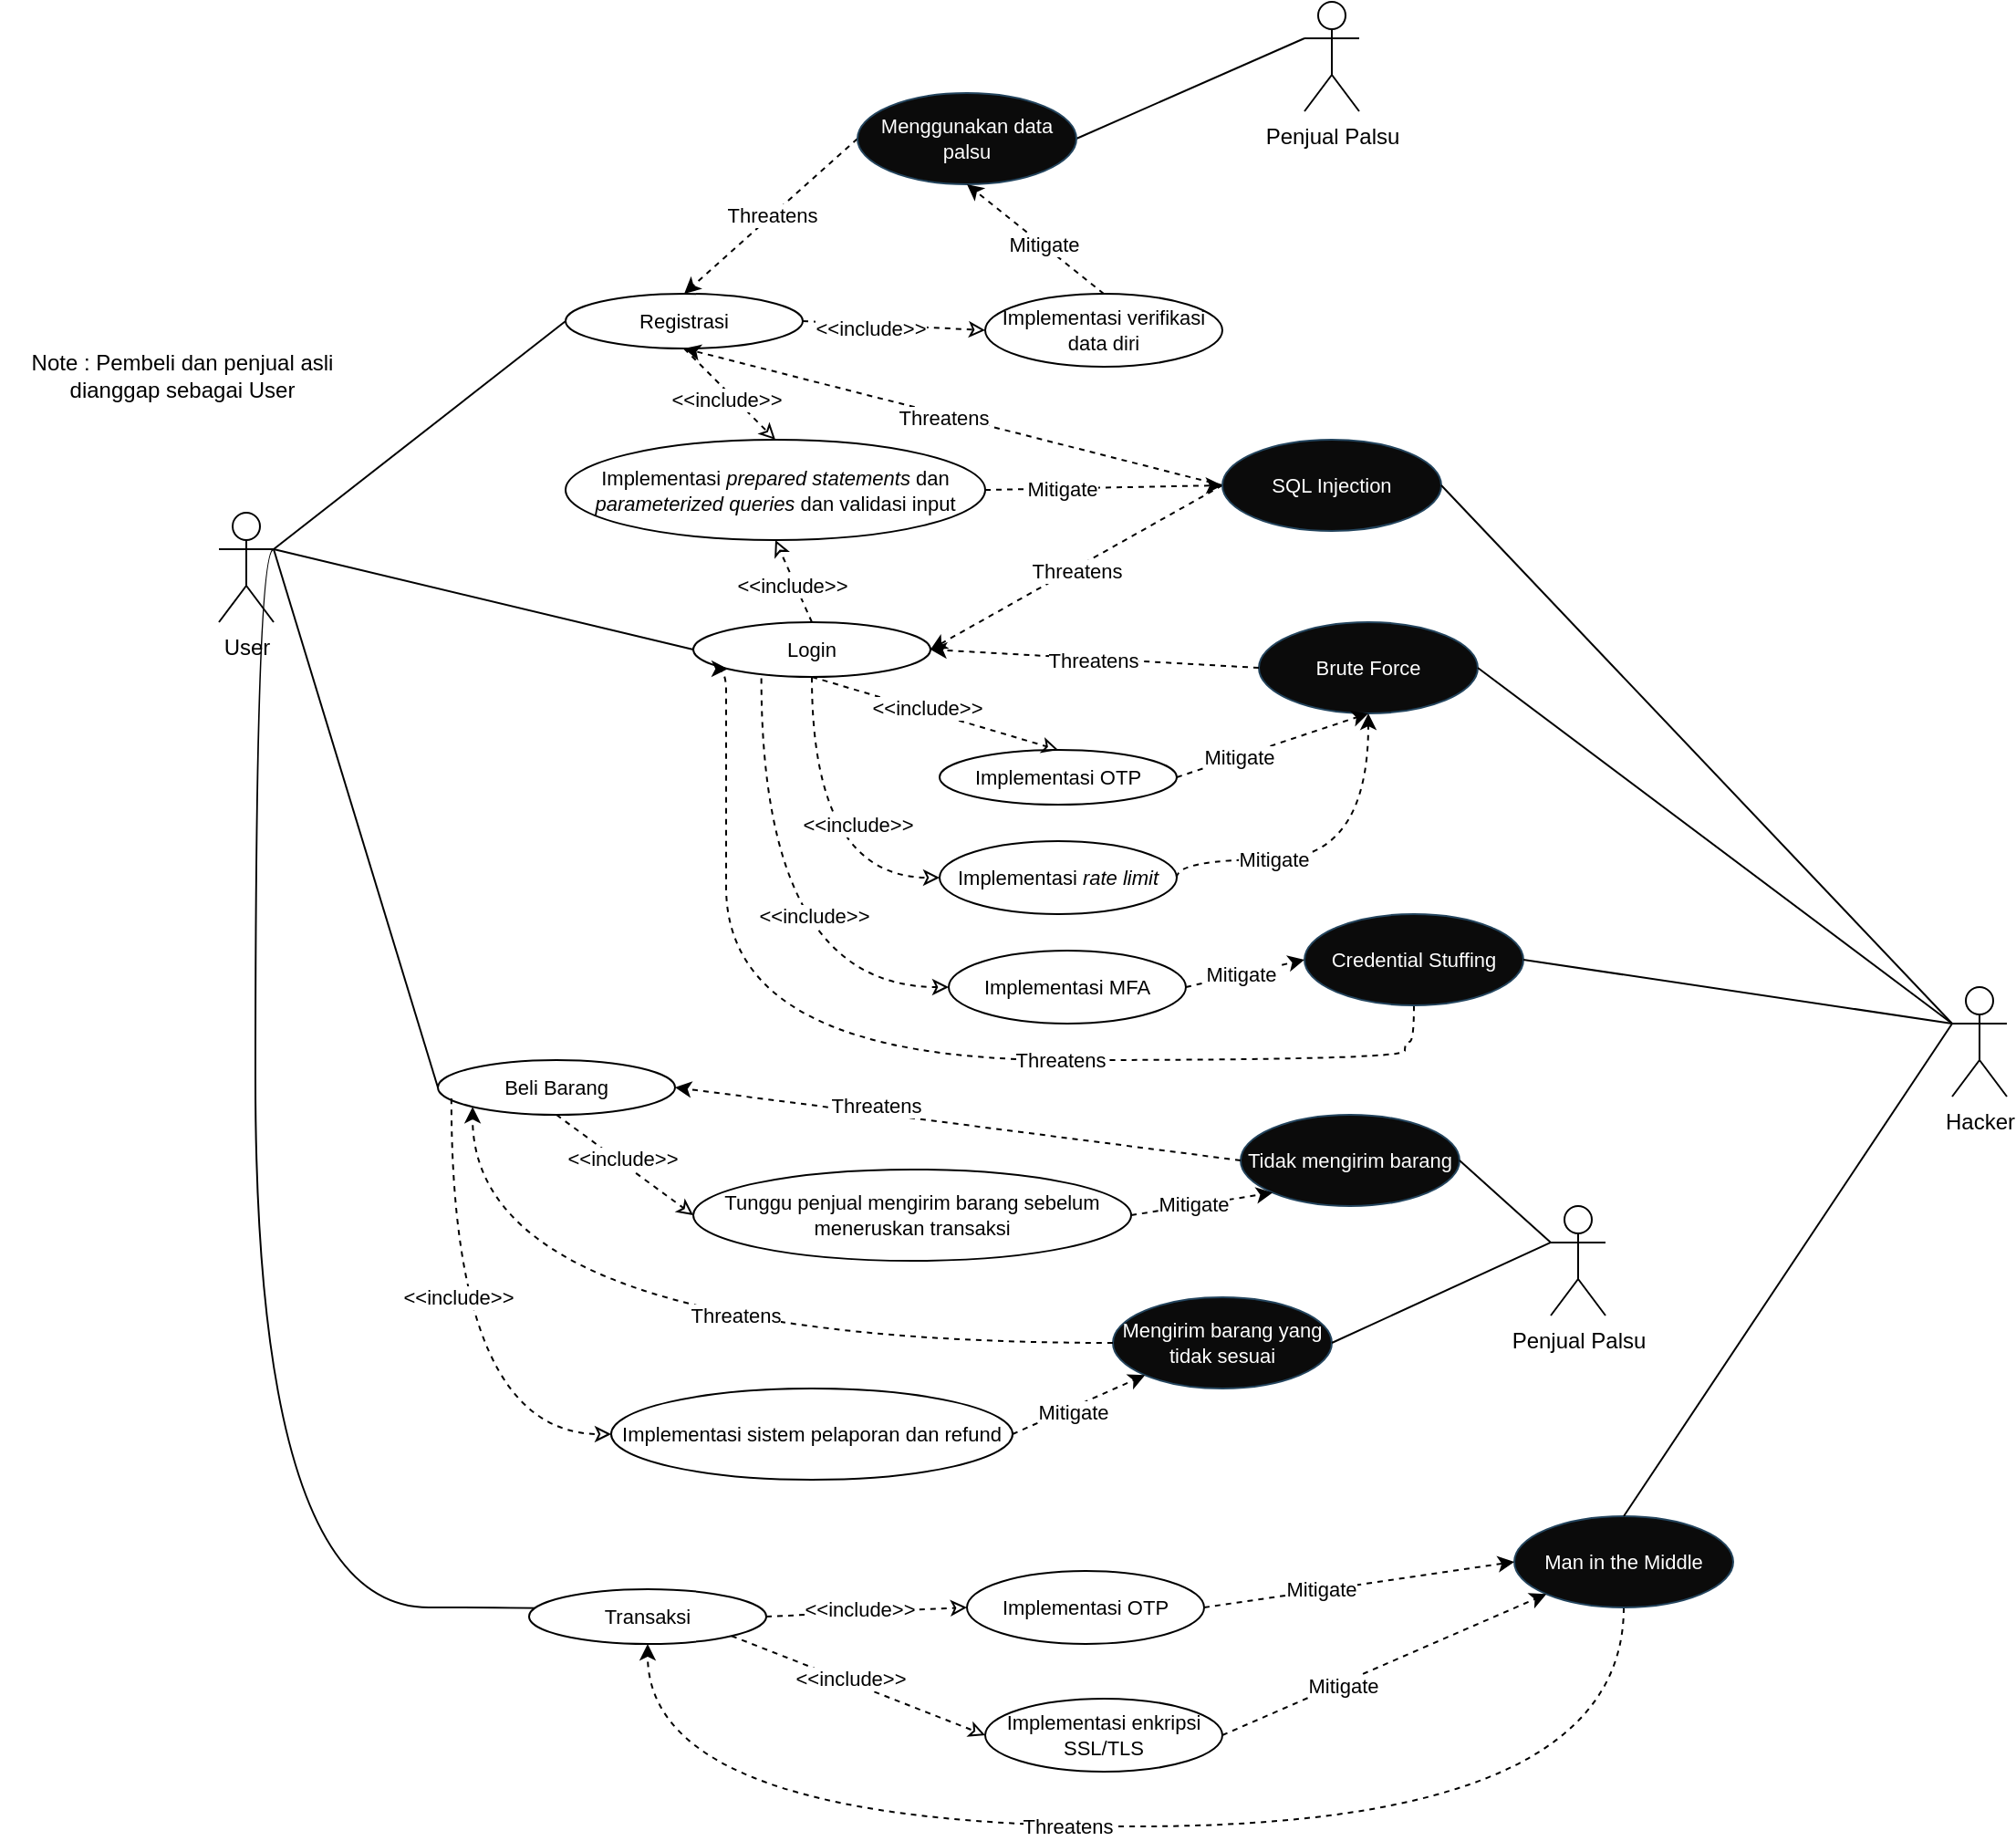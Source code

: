<mxfile version="26.0.12">
  <diagram name="Page-1" id="DV0zPeYTLkSaBIXxv9Da">
    <mxGraphModel dx="3464" dy="1024" grid="1" gridSize="10" guides="1" tooltips="1" connect="1" arrows="1" fold="1" page="1" pageScale="1" pageWidth="850" pageHeight="1100" math="0" shadow="0">
      <root>
        <mxCell id="0" />
        <mxCell id="1" parent="0" />
        <mxCell id="zA2S8aQFA-X-B8zwO6so-7" style="rounded=0;orthogonalLoop=1;jettySize=auto;html=1;exitX=1;exitY=0.333;exitDx=0;exitDy=0;exitPerimeter=0;entryX=0;entryY=0.5;entryDx=0;entryDy=0;strokeColor=default;endArrow=none;startFill=0;" edge="1" parent="1" source="zA2S8aQFA-X-B8zwO6so-1" target="zA2S8aQFA-X-B8zwO6so-4">
          <mxGeometry relative="1" as="geometry" />
        </mxCell>
        <mxCell id="zA2S8aQFA-X-B8zwO6so-16" style="rounded=0;orthogonalLoop=1;jettySize=auto;html=1;exitX=1;exitY=0.333;exitDx=0;exitDy=0;exitPerimeter=0;entryX=0;entryY=0.5;entryDx=0;entryDy=0;endArrow=none;startFill=0;" edge="1" parent="1" source="zA2S8aQFA-X-B8zwO6so-1" target="zA2S8aQFA-X-B8zwO6so-12">
          <mxGeometry relative="1" as="geometry" />
        </mxCell>
        <mxCell id="zA2S8aQFA-X-B8zwO6so-17" style="rounded=0;orthogonalLoop=1;jettySize=auto;html=1;exitX=1;exitY=0.333;exitDx=0;exitDy=0;exitPerimeter=0;entryX=0;entryY=0.5;entryDx=0;entryDy=0;endArrow=none;startFill=0;" edge="1" parent="1" source="zA2S8aQFA-X-B8zwO6so-1" target="zA2S8aQFA-X-B8zwO6so-13">
          <mxGeometry relative="1" as="geometry" />
        </mxCell>
        <mxCell id="zA2S8aQFA-X-B8zwO6so-18" style="rounded=0;orthogonalLoop=1;jettySize=auto;html=1;exitX=1;exitY=0.333;exitDx=0;exitDy=0;exitPerimeter=0;entryX=0;entryY=0.5;entryDx=0;entryDy=0;endArrow=none;startFill=0;edgeStyle=orthogonalEdgeStyle;curved=1;" edge="1" parent="1" source="zA2S8aQFA-X-B8zwO6so-1" target="zA2S8aQFA-X-B8zwO6so-14">
          <mxGeometry relative="1" as="geometry">
            <Array as="points">
              <mxPoint x="-1320" y="310" />
              <mxPoint x="-1320" y="890" />
              <mxPoint x="-1130" y="890" />
              <mxPoint x="-1130" y="895" />
            </Array>
          </mxGeometry>
        </mxCell>
        <mxCell id="zA2S8aQFA-X-B8zwO6so-1" value="User" style="shape=umlActor;html=1;verticalLabelPosition=bottom;verticalAlign=top;align=center;" vertex="1" parent="1">
          <mxGeometry x="-1340" y="290" width="30" height="60" as="geometry" />
        </mxCell>
        <mxCell id="zA2S8aQFA-X-B8zwO6so-2" value="Hacker" style="shape=umlActor;html=1;verticalLabelPosition=bottom;verticalAlign=top;align=center;" vertex="1" parent="1">
          <mxGeometry x="-390" y="550" width="30" height="60" as="geometry" />
        </mxCell>
        <mxCell id="zA2S8aQFA-X-B8zwO6so-23" style="rounded=0;orthogonalLoop=1;jettySize=auto;html=1;exitX=0;exitY=0.333;exitDx=0;exitDy=0;exitPerimeter=0;entryX=1;entryY=0.5;entryDx=0;entryDy=0;endArrow=none;startFill=0;" edge="1" parent="1" source="zA2S8aQFA-X-B8zwO6so-3" target="zA2S8aQFA-X-B8zwO6so-22">
          <mxGeometry relative="1" as="geometry" />
        </mxCell>
        <mxCell id="zA2S8aQFA-X-B8zwO6so-3" value="Penjual Palsu" style="shape=umlActor;html=1;verticalLabelPosition=bottom;verticalAlign=top;align=center;" vertex="1" parent="1">
          <mxGeometry x="-745" y="10" width="30" height="60" as="geometry" />
        </mxCell>
        <mxCell id="zA2S8aQFA-X-B8zwO6so-29" style="rounded=0;orthogonalLoop=1;jettySize=auto;html=1;exitX=1;exitY=0.5;exitDx=0;exitDy=0;entryX=0;entryY=0.5;entryDx=0;entryDy=0;strokeColor=default;dashed=1;endArrow=classic;endFill=0;" edge="1" parent="1" source="zA2S8aQFA-X-B8zwO6so-4" target="zA2S8aQFA-X-B8zwO6so-28">
          <mxGeometry relative="1" as="geometry" />
        </mxCell>
        <mxCell id="zA2S8aQFA-X-B8zwO6so-30" value="&amp;lt;&amp;lt;include&amp;gt;&amp;gt;" style="edgeLabel;html=1;align=center;verticalAlign=middle;resizable=0;points=[];" vertex="1" connectable="0" parent="zA2S8aQFA-X-B8zwO6so-29">
          <mxGeometry x="-0.308" y="3" relative="1" as="geometry">
            <mxPoint x="2" y="5" as="offset" />
          </mxGeometry>
        </mxCell>
        <mxCell id="zA2S8aQFA-X-B8zwO6so-50" style="edgeStyle=none;rounded=0;orthogonalLoop=1;jettySize=auto;html=1;exitX=0.5;exitY=1;exitDx=0;exitDy=0;entryX=0.5;entryY=0;entryDx=0;entryDy=0;dashed=1;endArrow=classic;endFill=0;" edge="1" parent="1" source="zA2S8aQFA-X-B8zwO6so-4" target="zA2S8aQFA-X-B8zwO6so-40">
          <mxGeometry relative="1" as="geometry" />
        </mxCell>
        <mxCell id="zA2S8aQFA-X-B8zwO6so-51" value="&amp;lt;&amp;lt;include&amp;gt;&amp;gt;" style="edgeLabel;html=1;align=center;verticalAlign=middle;resizable=0;points=[];" vertex="1" connectable="0" parent="zA2S8aQFA-X-B8zwO6so-50">
          <mxGeometry x="0.037" y="-4" relative="1" as="geometry">
            <mxPoint y="-1" as="offset" />
          </mxGeometry>
        </mxCell>
        <mxCell id="zA2S8aQFA-X-B8zwO6so-4" value="Registrasi" style="ellipse;whiteSpace=wrap;html=1;fontSize=11;" vertex="1" parent="1">
          <mxGeometry x="-1150" y="170" width="130" height="30" as="geometry" />
        </mxCell>
        <mxCell id="zA2S8aQFA-X-B8zwO6so-10" value="Note : Pembeli dan penjual asli dianggap sebagai User " style="text;html=1;align=center;verticalAlign=middle;whiteSpace=wrap;rounded=0;" vertex="1" parent="1">
          <mxGeometry x="-1460" y="200" width="200" height="30" as="geometry" />
        </mxCell>
        <mxCell id="zA2S8aQFA-X-B8zwO6so-56" style="edgeStyle=none;rounded=0;orthogonalLoop=1;jettySize=auto;html=1;exitX=0.5;exitY=0;exitDx=0;exitDy=0;entryX=0.5;entryY=1;entryDx=0;entryDy=0;endArrow=classic;endFill=0;dashed=1;" edge="1" parent="1" source="zA2S8aQFA-X-B8zwO6so-12" target="zA2S8aQFA-X-B8zwO6so-40">
          <mxGeometry relative="1" as="geometry" />
        </mxCell>
        <mxCell id="zA2S8aQFA-X-B8zwO6so-57" value="&amp;lt;&amp;lt;include&amp;gt;&amp;gt;" style="edgeLabel;html=1;align=center;verticalAlign=middle;resizable=0;points=[];" vertex="1" connectable="0" parent="zA2S8aQFA-X-B8zwO6so-56">
          <mxGeometry x="-0.075" y="2" relative="1" as="geometry">
            <mxPoint as="offset" />
          </mxGeometry>
        </mxCell>
        <mxCell id="zA2S8aQFA-X-B8zwO6so-12" value="Login" style="ellipse;whiteSpace=wrap;html=1;fontSize=11;" vertex="1" parent="1">
          <mxGeometry x="-1080" y="350" width="130" height="30" as="geometry" />
        </mxCell>
        <mxCell id="zA2S8aQFA-X-B8zwO6so-13" value="Beli Barang" style="ellipse;whiteSpace=wrap;html=1;fontSize=11;" vertex="1" parent="1">
          <mxGeometry x="-1220" y="590" width="130" height="30" as="geometry" />
        </mxCell>
        <mxCell id="zA2S8aQFA-X-B8zwO6so-14" value="Transaksi" style="ellipse;whiteSpace=wrap;html=1;fontSize=11;" vertex="1" parent="1">
          <mxGeometry x="-1170" y="880" width="130" height="30" as="geometry" />
        </mxCell>
        <mxCell id="zA2S8aQFA-X-B8zwO6so-24" style="rounded=0;orthogonalLoop=1;jettySize=auto;html=1;exitX=0;exitY=0.5;exitDx=0;exitDy=0;entryX=0.5;entryY=0;entryDx=0;entryDy=0;dashed=1;" edge="1" parent="1" source="zA2S8aQFA-X-B8zwO6so-22" target="zA2S8aQFA-X-B8zwO6so-4">
          <mxGeometry relative="1" as="geometry" />
        </mxCell>
        <mxCell id="zA2S8aQFA-X-B8zwO6so-27" value="Threatens" style="edgeLabel;html=1;align=center;verticalAlign=middle;resizable=0;points=[];" vertex="1" connectable="0" parent="zA2S8aQFA-X-B8zwO6so-24">
          <mxGeometry x="-0.015" relative="1" as="geometry">
            <mxPoint as="offset" />
          </mxGeometry>
        </mxCell>
        <mxCell id="zA2S8aQFA-X-B8zwO6so-22" value="Menggunakan data palsu" style="ellipse;whiteSpace=wrap;html=1;fillColor=light-dark(#0b0b0b, #39454e);strokeColor=#23445d;fontColor=#FFFFFF;fontSize=11;" vertex="1" parent="1">
          <mxGeometry x="-990" y="60" width="120" height="50" as="geometry" />
        </mxCell>
        <mxCell id="zA2S8aQFA-X-B8zwO6so-32" style="edgeStyle=none;rounded=0;orthogonalLoop=1;jettySize=auto;html=1;exitX=0.5;exitY=0;exitDx=0;exitDy=0;entryX=0.5;entryY=1;entryDx=0;entryDy=0;dashed=1;" edge="1" parent="1" source="zA2S8aQFA-X-B8zwO6so-28" target="zA2S8aQFA-X-B8zwO6so-22">
          <mxGeometry relative="1" as="geometry" />
        </mxCell>
        <mxCell id="zA2S8aQFA-X-B8zwO6so-33" value="Mitigate" style="edgeLabel;html=1;align=center;verticalAlign=middle;resizable=0;points=[];" vertex="1" connectable="0" parent="zA2S8aQFA-X-B8zwO6so-32">
          <mxGeometry x="-0.1" y="-1" relative="1" as="geometry">
            <mxPoint as="offset" />
          </mxGeometry>
        </mxCell>
        <mxCell id="zA2S8aQFA-X-B8zwO6so-28" value="Implementasi verifikasi data diri" style="ellipse;whiteSpace=wrap;html=1;fontSize=11;" vertex="1" parent="1">
          <mxGeometry x="-920" y="170" width="130" height="40" as="geometry" />
        </mxCell>
        <mxCell id="zA2S8aQFA-X-B8zwO6so-36" style="edgeStyle=none;rounded=0;orthogonalLoop=1;jettySize=auto;html=1;exitX=0;exitY=0.5;exitDx=0;exitDy=0;entryX=0.5;entryY=1;entryDx=0;entryDy=0;dashed=1;" edge="1" parent="1" source="zA2S8aQFA-X-B8zwO6so-35" target="zA2S8aQFA-X-B8zwO6so-4">
          <mxGeometry relative="1" as="geometry" />
        </mxCell>
        <mxCell id="zA2S8aQFA-X-B8zwO6so-38" value="Threatens" style="edgeLabel;html=1;align=center;verticalAlign=middle;resizable=0;points=[];" vertex="1" connectable="0" parent="zA2S8aQFA-X-B8zwO6so-36">
          <mxGeometry x="0.036" y="2" relative="1" as="geometry">
            <mxPoint as="offset" />
          </mxGeometry>
        </mxCell>
        <mxCell id="zA2S8aQFA-X-B8zwO6so-45" style="edgeStyle=none;rounded=0;orthogonalLoop=1;jettySize=auto;html=1;exitX=0;exitY=0.5;exitDx=0;exitDy=0;entryX=1;entryY=0.5;entryDx=0;entryDy=0;dashed=1;" edge="1" parent="1" source="zA2S8aQFA-X-B8zwO6so-35" target="zA2S8aQFA-X-B8zwO6so-12">
          <mxGeometry relative="1" as="geometry" />
        </mxCell>
        <mxCell id="zA2S8aQFA-X-B8zwO6so-46" value="Threatens" style="edgeLabel;html=1;align=center;verticalAlign=middle;resizable=0;points=[];" vertex="1" connectable="0" parent="zA2S8aQFA-X-B8zwO6so-45">
          <mxGeometry x="0.014" y="1" relative="1" as="geometry">
            <mxPoint as="offset" />
          </mxGeometry>
        </mxCell>
        <mxCell id="zA2S8aQFA-X-B8zwO6so-35" value="SQL Injection" style="ellipse;whiteSpace=wrap;html=1;fillColor=light-dark(#0b0b0b, #39454e);strokeColor=#23445d;fontColor=#FFFFFF;fontSize=11;" vertex="1" parent="1">
          <mxGeometry x="-790" y="250" width="120" height="50" as="geometry" />
        </mxCell>
        <mxCell id="zA2S8aQFA-X-B8zwO6so-47" style="edgeStyle=none;rounded=0;orthogonalLoop=1;jettySize=auto;html=1;exitX=1;exitY=0.5;exitDx=0;exitDy=0;entryX=0;entryY=0.5;entryDx=0;entryDy=0;dashed=1;" edge="1" parent="1" source="zA2S8aQFA-X-B8zwO6so-40" target="zA2S8aQFA-X-B8zwO6so-35">
          <mxGeometry relative="1" as="geometry" />
        </mxCell>
        <mxCell id="zA2S8aQFA-X-B8zwO6so-49" value="Mitigate" style="edgeLabel;html=1;align=center;verticalAlign=middle;resizable=0;points=[];" vertex="1" connectable="0" parent="zA2S8aQFA-X-B8zwO6so-47">
          <mxGeometry x="-0.359" relative="1" as="geometry">
            <mxPoint as="offset" />
          </mxGeometry>
        </mxCell>
        <mxCell id="zA2S8aQFA-X-B8zwO6so-40" value="Implementasi &lt;i&gt;prepared statements &lt;/i&gt;dan &lt;i&gt;parameterized queries&lt;/i&gt; dan validasi input" style="ellipse;whiteSpace=wrap;html=1;fontSize=11;" vertex="1" parent="1">
          <mxGeometry x="-1150" y="250" width="230" height="55" as="geometry" />
        </mxCell>
        <mxCell id="zA2S8aQFA-X-B8zwO6so-44" style="edgeStyle=none;rounded=0;orthogonalLoop=1;jettySize=auto;html=1;exitX=0;exitY=0.5;exitDx=0;exitDy=0;" edge="1" parent="1" source="zA2S8aQFA-X-B8zwO6so-35" target="zA2S8aQFA-X-B8zwO6so-35">
          <mxGeometry relative="1" as="geometry" />
        </mxCell>
        <mxCell id="zA2S8aQFA-X-B8zwO6so-83" style="rounded=0;orthogonalLoop=1;jettySize=auto;html=1;exitX=0.5;exitY=1;exitDx=0;exitDy=0;entryX=0;entryY=1;entryDx=0;entryDy=0;dashed=1;edgeStyle=orthogonalEdgeStyle;curved=1;" edge="1" parent="1" source="zA2S8aQFA-X-B8zwO6so-54" target="zA2S8aQFA-X-B8zwO6so-12">
          <mxGeometry relative="1" as="geometry">
            <mxPoint x="-790" y="609.39" as="sourcePoint" />
            <mxPoint x="-1070.962" y="389.997" as="targetPoint" />
            <Array as="points">
              <mxPoint x="-690" y="580" />
              <mxPoint x="-690" y="590" />
              <mxPoint x="-1062" y="590" />
              <mxPoint x="-1062" y="400" />
              <mxPoint x="-1062" y="400" />
            </Array>
          </mxGeometry>
        </mxCell>
        <mxCell id="zA2S8aQFA-X-B8zwO6so-84" value="Threatens" style="edgeLabel;html=1;align=center;verticalAlign=middle;resizable=0;points=[];" vertex="1" connectable="0" parent="zA2S8aQFA-X-B8zwO6so-83">
          <mxGeometry x="-0.438" y="-43" relative="1" as="geometry">
            <mxPoint x="-49" y="43" as="offset" />
          </mxGeometry>
        </mxCell>
        <mxCell id="zA2S8aQFA-X-B8zwO6so-54" value="Credential Stuffing" style="ellipse;whiteSpace=wrap;html=1;fillColor=light-dark(#0b0b0b, #39454e);strokeColor=#23445d;fontColor=#FFFFFF;fontSize=11;" vertex="1" parent="1">
          <mxGeometry x="-745" y="510" width="120" height="50" as="geometry" />
        </mxCell>
        <mxCell id="zA2S8aQFA-X-B8zwO6so-55" value="Brute Force" style="ellipse;whiteSpace=wrap;html=1;fillColor=light-dark(#0b0b0b, #39454e);strokeColor=#23445d;fontColor=#FFFFFF;fontSize=11;" vertex="1" parent="1">
          <mxGeometry x="-770" y="350" width="120" height="50" as="geometry" />
        </mxCell>
        <mxCell id="zA2S8aQFA-X-B8zwO6so-58" style="edgeStyle=none;rounded=0;orthogonalLoop=1;jettySize=auto;html=1;exitX=0;exitY=0.5;exitDx=0;exitDy=0;entryX=1;entryY=0.5;entryDx=0;entryDy=0;dashed=1;" edge="1" parent="1" source="zA2S8aQFA-X-B8zwO6so-55" target="zA2S8aQFA-X-B8zwO6so-12">
          <mxGeometry relative="1" as="geometry">
            <mxPoint x="-810" y="370" as="sourcePoint" />
            <mxPoint x="-920" y="470" as="targetPoint" />
          </mxGeometry>
        </mxCell>
        <mxCell id="zA2S8aQFA-X-B8zwO6so-59" value="Threatens" style="edgeLabel;html=1;align=center;verticalAlign=middle;resizable=0;points=[];" vertex="1" connectable="0" parent="zA2S8aQFA-X-B8zwO6so-58">
          <mxGeometry x="0.014" y="1" relative="1" as="geometry">
            <mxPoint as="offset" />
          </mxGeometry>
        </mxCell>
        <mxCell id="zA2S8aQFA-X-B8zwO6so-62" style="rounded=0;orthogonalLoop=1;jettySize=auto;html=1;exitX=1;exitY=0.5;exitDx=0;exitDy=0;endArrow=none;startFill=0;entryX=0;entryY=0.333;entryDx=0;entryDy=0;entryPerimeter=0;" edge="1" parent="1" source="zA2S8aQFA-X-B8zwO6so-35" target="zA2S8aQFA-X-B8zwO6so-2">
          <mxGeometry relative="1" as="geometry">
            <mxPoint x="-685" y="480" as="sourcePoint" />
            <mxPoint x="-540" y="270" as="targetPoint" />
          </mxGeometry>
        </mxCell>
        <mxCell id="zA2S8aQFA-X-B8zwO6so-63" style="rounded=0;orthogonalLoop=1;jettySize=auto;html=1;exitX=1;exitY=0.5;exitDx=0;exitDy=0;endArrow=none;startFill=0;entryX=0;entryY=0.333;entryDx=0;entryDy=0;entryPerimeter=0;" edge="1" parent="1" source="zA2S8aQFA-X-B8zwO6so-55" target="zA2S8aQFA-X-B8zwO6so-2">
          <mxGeometry relative="1" as="geometry">
            <mxPoint x="-660" y="285" as="sourcePoint" />
            <mxPoint x="-580" y="312" as="targetPoint" />
          </mxGeometry>
        </mxCell>
        <mxCell id="zA2S8aQFA-X-B8zwO6so-64" style="rounded=0;orthogonalLoop=1;jettySize=auto;html=1;exitX=1;exitY=0.5;exitDx=0;exitDy=0;endArrow=none;startFill=0;entryX=0;entryY=0.333;entryDx=0;entryDy=0;entryPerimeter=0;" edge="1" parent="1" source="zA2S8aQFA-X-B8zwO6so-54" target="zA2S8aQFA-X-B8zwO6so-2">
          <mxGeometry relative="1" as="geometry">
            <mxPoint x="-640" y="355" as="sourcePoint" />
            <mxPoint x="-510" y="300" as="targetPoint" />
          </mxGeometry>
        </mxCell>
        <mxCell id="zA2S8aQFA-X-B8zwO6so-65" value="Implementasi &lt;i&gt;rate limit&lt;/i&gt;" style="ellipse;whiteSpace=wrap;html=1;fontSize=11;" vertex="1" parent="1">
          <mxGeometry x="-945" y="470" width="130" height="40" as="geometry" />
        </mxCell>
        <mxCell id="zA2S8aQFA-X-B8zwO6so-66" value="Implementasi OTP" style="ellipse;whiteSpace=wrap;html=1;fontSize=11;" vertex="1" parent="1">
          <mxGeometry x="-945" y="420" width="130" height="30" as="geometry" />
        </mxCell>
        <mxCell id="zA2S8aQFA-X-B8zwO6so-70" style="edgeStyle=none;rounded=0;orthogonalLoop=1;jettySize=auto;html=1;exitX=0.5;exitY=1;exitDx=0;exitDy=0;entryX=0.5;entryY=0;entryDx=0;entryDy=0;endArrow=classic;endFill=0;dashed=1;" edge="1" parent="1" source="zA2S8aQFA-X-B8zwO6so-12" target="zA2S8aQFA-X-B8zwO6so-66">
          <mxGeometry relative="1" as="geometry">
            <mxPoint x="-1080" y="410" as="sourcePoint" />
            <mxPoint x="-1060" y="455" as="targetPoint" />
          </mxGeometry>
        </mxCell>
        <mxCell id="zA2S8aQFA-X-B8zwO6so-71" value="&amp;lt;&amp;lt;include&amp;gt;&amp;gt;" style="edgeLabel;html=1;align=center;verticalAlign=middle;resizable=0;points=[];" vertex="1" connectable="0" parent="zA2S8aQFA-X-B8zwO6so-70">
          <mxGeometry x="-0.075" y="2" relative="1" as="geometry">
            <mxPoint as="offset" />
          </mxGeometry>
        </mxCell>
        <mxCell id="zA2S8aQFA-X-B8zwO6so-74" style="edgeStyle=orthogonalEdgeStyle;rounded=0;orthogonalLoop=1;jettySize=auto;html=1;exitX=0.5;exitY=1;exitDx=0;exitDy=0;entryX=0;entryY=0.5;entryDx=0;entryDy=0;endArrow=classic;endFill=0;dashed=1;curved=1;" edge="1" parent="1" source="zA2S8aQFA-X-B8zwO6so-12" target="zA2S8aQFA-X-B8zwO6so-65">
          <mxGeometry relative="1" as="geometry">
            <mxPoint x="-940" y="485" as="sourcePoint" />
            <mxPoint x="-1010" y="545" as="targetPoint" />
          </mxGeometry>
        </mxCell>
        <mxCell id="zA2S8aQFA-X-B8zwO6so-75" value="&amp;lt;&amp;lt;include&amp;gt;&amp;gt;" style="edgeLabel;html=1;align=center;verticalAlign=middle;resizable=0;points=[];" vertex="1" connectable="0" parent="zA2S8aQFA-X-B8zwO6so-74">
          <mxGeometry x="-0.075" y="2" relative="1" as="geometry">
            <mxPoint x="23" y="-3" as="offset" />
          </mxGeometry>
        </mxCell>
        <mxCell id="zA2S8aQFA-X-B8zwO6so-76" style="edgeStyle=none;rounded=0;orthogonalLoop=1;jettySize=auto;html=1;exitX=1;exitY=0.5;exitDx=0;exitDy=0;entryX=0.5;entryY=1;entryDx=0;entryDy=0;dashed=1;" edge="1" parent="1" source="zA2S8aQFA-X-B8zwO6so-66" target="zA2S8aQFA-X-B8zwO6so-55">
          <mxGeometry relative="1" as="geometry">
            <mxPoint x="-830" y="423" as="sourcePoint" />
            <mxPoint x="-700" y="420" as="targetPoint" />
          </mxGeometry>
        </mxCell>
        <mxCell id="zA2S8aQFA-X-B8zwO6so-77" value="Mitigate" style="edgeLabel;html=1;align=center;verticalAlign=middle;resizable=0;points=[];" vertex="1" connectable="0" parent="zA2S8aQFA-X-B8zwO6so-76">
          <mxGeometry x="-0.359" relative="1" as="geometry">
            <mxPoint as="offset" />
          </mxGeometry>
        </mxCell>
        <mxCell id="zA2S8aQFA-X-B8zwO6so-78" style="edgeStyle=orthogonalEdgeStyle;rounded=0;orthogonalLoop=1;jettySize=auto;html=1;exitX=1;exitY=0.5;exitDx=0;exitDy=0;entryX=0.5;entryY=1;entryDx=0;entryDy=0;dashed=1;curved=1;" edge="1" parent="1" source="zA2S8aQFA-X-B8zwO6so-65" target="zA2S8aQFA-X-B8zwO6so-55">
          <mxGeometry relative="1" as="geometry">
            <mxPoint x="-840" y="445" as="sourcePoint" />
            <mxPoint x="-700" y="380" as="targetPoint" />
            <Array as="points">
              <mxPoint x="-710" y="480" />
            </Array>
          </mxGeometry>
        </mxCell>
        <mxCell id="zA2S8aQFA-X-B8zwO6so-79" value="Mitigate" style="edgeLabel;html=1;align=center;verticalAlign=middle;resizable=0;points=[];" vertex="1" connectable="0" parent="zA2S8aQFA-X-B8zwO6so-78">
          <mxGeometry x="-0.359" relative="1" as="geometry">
            <mxPoint as="offset" />
          </mxGeometry>
        </mxCell>
        <mxCell id="zA2S8aQFA-X-B8zwO6so-85" value="Implementasi&amp;nbsp;MFA" style="ellipse;whiteSpace=wrap;html=1;fontSize=11;" vertex="1" parent="1">
          <mxGeometry x="-940" y="530" width="130" height="40" as="geometry" />
        </mxCell>
        <mxCell id="zA2S8aQFA-X-B8zwO6so-87" style="edgeStyle=orthogonalEdgeStyle;rounded=0;orthogonalLoop=1;jettySize=auto;html=1;entryX=0;entryY=0.5;entryDx=0;entryDy=0;endArrow=classic;endFill=0;dashed=1;curved=1;exitX=0.287;exitY=1.023;exitDx=0;exitDy=0;exitPerimeter=0;" edge="1" parent="1" source="zA2S8aQFA-X-B8zwO6so-12" target="zA2S8aQFA-X-B8zwO6so-85">
          <mxGeometry relative="1" as="geometry">
            <mxPoint x="-1030" y="430" as="sourcePoint" />
            <mxPoint x="-1020" y="429.5" as="targetPoint" />
          </mxGeometry>
        </mxCell>
        <mxCell id="zA2S8aQFA-X-B8zwO6so-88" value="&amp;lt;&amp;lt;include&amp;gt;&amp;gt;" style="edgeLabel;html=1;align=center;verticalAlign=middle;resizable=0;points=[];" vertex="1" connectable="0" parent="zA2S8aQFA-X-B8zwO6so-87">
          <mxGeometry x="-0.075" y="2" relative="1" as="geometry">
            <mxPoint x="26" y="4" as="offset" />
          </mxGeometry>
        </mxCell>
        <mxCell id="zA2S8aQFA-X-B8zwO6so-89" style="rounded=0;orthogonalLoop=1;jettySize=auto;html=1;exitX=1;exitY=0.5;exitDx=0;exitDy=0;entryX=0;entryY=0.5;entryDx=0;entryDy=0;dashed=1;" edge="1" parent="1" source="zA2S8aQFA-X-B8zwO6so-85" target="zA2S8aQFA-X-B8zwO6so-54">
          <mxGeometry relative="1" as="geometry">
            <mxPoint x="-810" y="520" as="sourcePoint" />
            <mxPoint x="-690" y="410" as="targetPoint" />
          </mxGeometry>
        </mxCell>
        <mxCell id="zA2S8aQFA-X-B8zwO6so-90" value="Mitigate" style="edgeLabel;html=1;align=center;verticalAlign=middle;resizable=0;points=[];" vertex="1" connectable="0" parent="zA2S8aQFA-X-B8zwO6so-89">
          <mxGeometry x="-0.359" relative="1" as="geometry">
            <mxPoint x="9" y="-2" as="offset" />
          </mxGeometry>
        </mxCell>
        <mxCell id="zA2S8aQFA-X-B8zwO6so-109" value="Tunggu penjual mengirim barang sebelum meneruskan transaksi" style="ellipse;whiteSpace=wrap;html=1;fontSize=11;" vertex="1" parent="1">
          <mxGeometry x="-1080" y="650" width="240" height="50" as="geometry" />
        </mxCell>
        <mxCell id="zA2S8aQFA-X-B8zwO6so-111" style="rounded=0;orthogonalLoop=1;jettySize=auto;html=1;exitX=0.5;exitY=1;exitDx=0;exitDy=0;entryX=0;entryY=0.5;entryDx=0;entryDy=0;endArrow=classic;endFill=0;dashed=1;" edge="1" parent="1" source="zA2S8aQFA-X-B8zwO6so-13" target="zA2S8aQFA-X-B8zwO6so-109">
          <mxGeometry relative="1" as="geometry">
            <mxPoint x="-1105" y="720" as="sourcePoint" />
            <mxPoint x="-970" y="760" as="targetPoint" />
          </mxGeometry>
        </mxCell>
        <mxCell id="zA2S8aQFA-X-B8zwO6so-112" value="&amp;lt;&amp;lt;include&amp;gt;&amp;gt;" style="edgeLabel;html=1;align=center;verticalAlign=middle;resizable=0;points=[];" vertex="1" connectable="0" parent="zA2S8aQFA-X-B8zwO6so-111">
          <mxGeometry x="-0.075" y="2" relative="1" as="geometry">
            <mxPoint as="offset" />
          </mxGeometry>
        </mxCell>
        <mxCell id="zA2S8aQFA-X-B8zwO6so-116" value="Penjual Palsu" style="shape=umlActor;html=1;verticalLabelPosition=bottom;verticalAlign=top;align=center;" vertex="1" parent="1">
          <mxGeometry x="-610" y="670" width="30" height="60" as="geometry" />
        </mxCell>
        <mxCell id="zA2S8aQFA-X-B8zwO6so-129" value="Tidak mengirim barang" style="ellipse;whiteSpace=wrap;html=1;fillColor=light-dark(#0b0b0b, #39454e);strokeColor=#23445d;fontColor=#FFFFFF;fontSize=11;" vertex="1" parent="1">
          <mxGeometry x="-780" y="620" width="120" height="50" as="geometry" />
        </mxCell>
        <mxCell id="zA2S8aQFA-X-B8zwO6so-130" style="edgeStyle=none;rounded=0;orthogonalLoop=1;jettySize=auto;html=1;exitX=0;exitY=0.5;exitDx=0;exitDy=0;entryX=1;entryY=0.5;entryDx=0;entryDy=0;dashed=1;" edge="1" parent="1" source="zA2S8aQFA-X-B8zwO6so-129" target="zA2S8aQFA-X-B8zwO6so-13">
          <mxGeometry relative="1" as="geometry">
            <mxPoint x="-620" y="750" as="sourcePoint" />
            <mxPoint x="-780" y="840" as="targetPoint" />
          </mxGeometry>
        </mxCell>
        <mxCell id="zA2S8aQFA-X-B8zwO6so-131" value="Threatens" style="edgeLabel;html=1;align=center;verticalAlign=middle;resizable=0;points=[];" vertex="1" connectable="0" parent="zA2S8aQFA-X-B8zwO6so-130">
          <mxGeometry x="0.014" y="1" relative="1" as="geometry">
            <mxPoint x="-43" y="-11" as="offset" />
          </mxGeometry>
        </mxCell>
        <mxCell id="zA2S8aQFA-X-B8zwO6so-132" style="rounded=0;orthogonalLoop=1;jettySize=auto;html=1;exitX=1;exitY=0.5;exitDx=0;exitDy=0;endArrow=none;startFill=0;entryX=0;entryY=0.333;entryDx=0;entryDy=0;entryPerimeter=0;" edge="1" parent="1" source="zA2S8aQFA-X-B8zwO6so-129" target="zA2S8aQFA-X-B8zwO6so-116">
          <mxGeometry relative="1" as="geometry">
            <mxPoint x="-570" y="647.5" as="sourcePoint" />
            <mxPoint x="-540" y="522.5" as="targetPoint" />
          </mxGeometry>
        </mxCell>
        <mxCell id="zA2S8aQFA-X-B8zwO6so-133" value="Implementasi sistem pelaporan dan refund" style="ellipse;whiteSpace=wrap;html=1;fontSize=11;" vertex="1" parent="1">
          <mxGeometry x="-1125" y="770" width="220" height="50" as="geometry" />
        </mxCell>
        <mxCell id="zA2S8aQFA-X-B8zwO6so-134" style="rounded=0;orthogonalLoop=1;jettySize=auto;html=1;exitX=1;exitY=0.5;exitDx=0;exitDy=0;dashed=1;entryX=0;entryY=1;entryDx=0;entryDy=0;" edge="1" parent="1" source="zA2S8aQFA-X-B8zwO6so-109" target="zA2S8aQFA-X-B8zwO6so-129">
          <mxGeometry relative="1" as="geometry">
            <mxPoint x="-820" y="720" as="sourcePoint" />
            <mxPoint x="-770" y="673" as="targetPoint" />
          </mxGeometry>
        </mxCell>
        <mxCell id="zA2S8aQFA-X-B8zwO6so-135" value="Mitigate" style="edgeLabel;html=1;align=center;verticalAlign=middle;resizable=0;points=[];" vertex="1" connectable="0" parent="zA2S8aQFA-X-B8zwO6so-134">
          <mxGeometry x="-0.359" relative="1" as="geometry">
            <mxPoint x="9" y="-2" as="offset" />
          </mxGeometry>
        </mxCell>
        <mxCell id="zA2S8aQFA-X-B8zwO6so-136" style="edgeStyle=orthogonalEdgeStyle;rounded=0;orthogonalLoop=1;jettySize=auto;html=1;exitX=0.057;exitY=0.7;exitDx=0;exitDy=0;entryX=0;entryY=0.5;entryDx=0;entryDy=0;endArrow=classic;endFill=0;dashed=1;curved=1;exitPerimeter=0;" edge="1" parent="1" source="zA2S8aQFA-X-B8zwO6so-13" target="zA2S8aQFA-X-B8zwO6so-133">
          <mxGeometry relative="1" as="geometry">
            <mxPoint x="-1170" y="670" as="sourcePoint" />
            <mxPoint x="-1105" y="735" as="targetPoint" />
          </mxGeometry>
        </mxCell>
        <mxCell id="zA2S8aQFA-X-B8zwO6so-137" value="&amp;lt;&amp;lt;include&amp;gt;&amp;gt;" style="edgeLabel;html=1;align=center;verticalAlign=middle;resizable=0;points=[];" vertex="1" connectable="0" parent="zA2S8aQFA-X-B8zwO6so-136">
          <mxGeometry x="-0.075" y="2" relative="1" as="geometry">
            <mxPoint x="1" y="-17" as="offset" />
          </mxGeometry>
        </mxCell>
        <mxCell id="zA2S8aQFA-X-B8zwO6so-138" value="Mengirim barang yang tidak sesuai" style="ellipse;whiteSpace=wrap;html=1;fillColor=light-dark(#0b0b0b, #39454e);strokeColor=#23445d;fontColor=#FFFFFF;fontSize=11;" vertex="1" parent="1">
          <mxGeometry x="-850" y="720" width="120" height="50" as="geometry" />
        </mxCell>
        <mxCell id="zA2S8aQFA-X-B8zwO6so-139" style="edgeStyle=orthogonalEdgeStyle;rounded=0;orthogonalLoop=1;jettySize=auto;html=1;exitX=0;exitY=0.5;exitDx=0;exitDy=0;dashed=1;curved=1;entryX=0;entryY=1;entryDx=0;entryDy=0;" edge="1" parent="1" source="zA2S8aQFA-X-B8zwO6so-138" target="zA2S8aQFA-X-B8zwO6so-13">
          <mxGeometry relative="1" as="geometry">
            <mxPoint x="-715" y="850" as="sourcePoint" />
            <mxPoint x="-1170" y="630" as="targetPoint" />
          </mxGeometry>
        </mxCell>
        <mxCell id="zA2S8aQFA-X-B8zwO6so-140" value="Threatens" style="edgeLabel;html=1;align=center;verticalAlign=middle;resizable=0;points=[];" vertex="1" connectable="0" parent="zA2S8aQFA-X-B8zwO6so-139">
          <mxGeometry x="0.014" y="1" relative="1" as="geometry">
            <mxPoint x="36" y="-16" as="offset" />
          </mxGeometry>
        </mxCell>
        <mxCell id="zA2S8aQFA-X-B8zwO6so-142" style="rounded=0;orthogonalLoop=1;jettySize=auto;html=1;exitX=1;exitY=0.5;exitDx=0;exitDy=0;entryX=0;entryY=1;entryDx=0;entryDy=0;dashed=1;" edge="1" parent="1" source="zA2S8aQFA-X-B8zwO6so-133" target="zA2S8aQFA-X-B8zwO6so-138">
          <mxGeometry relative="1" as="geometry">
            <mxPoint x="-857" y="801" as="sourcePoint" />
            <mxPoint x="-770" y="789" as="targetPoint" />
          </mxGeometry>
        </mxCell>
        <mxCell id="zA2S8aQFA-X-B8zwO6so-143" value="Mitigate" style="edgeLabel;html=1;align=center;verticalAlign=middle;resizable=0;points=[];" vertex="1" connectable="0" parent="zA2S8aQFA-X-B8zwO6so-142">
          <mxGeometry x="-0.359" relative="1" as="geometry">
            <mxPoint x="9" y="-2" as="offset" />
          </mxGeometry>
        </mxCell>
        <mxCell id="zA2S8aQFA-X-B8zwO6so-144" style="rounded=0;orthogonalLoop=1;jettySize=auto;html=1;exitX=1;exitY=0.5;exitDx=0;exitDy=0;endArrow=none;startFill=0;entryX=0;entryY=0.333;entryDx=0;entryDy=0;entryPerimeter=0;" edge="1" parent="1" source="zA2S8aQFA-X-B8zwO6so-138" target="zA2S8aQFA-X-B8zwO6so-116">
          <mxGeometry relative="1" as="geometry">
            <mxPoint x="-700" y="710" as="sourcePoint" />
            <mxPoint x="-640" y="700" as="targetPoint" />
          </mxGeometry>
        </mxCell>
        <mxCell id="zA2S8aQFA-X-B8zwO6so-162" style="edgeStyle=orthogonalEdgeStyle;rounded=0;orthogonalLoop=1;jettySize=auto;html=1;exitX=0.5;exitY=1;exitDx=0;exitDy=0;entryX=0.5;entryY=1;entryDx=0;entryDy=0;curved=1;dashed=1;" edge="1" parent="1" source="zA2S8aQFA-X-B8zwO6so-145" target="zA2S8aQFA-X-B8zwO6so-14">
          <mxGeometry relative="1" as="geometry">
            <Array as="points">
              <mxPoint x="-570" y="1010" />
              <mxPoint x="-1105" y="1010" />
            </Array>
          </mxGeometry>
        </mxCell>
        <mxCell id="zA2S8aQFA-X-B8zwO6so-163" value="Threatens" style="edgeLabel;html=1;align=center;verticalAlign=middle;resizable=0;points=[];" vertex="1" connectable="0" parent="zA2S8aQFA-X-B8zwO6so-162">
          <mxGeometry x="0.126" relative="1" as="geometry">
            <mxPoint as="offset" />
          </mxGeometry>
        </mxCell>
        <mxCell id="zA2S8aQFA-X-B8zwO6so-145" value="Man in the Middle" style="ellipse;whiteSpace=wrap;html=1;fillColor=light-dark(#0b0b0b, #39454e);strokeColor=#23445d;fontColor=#FFFFFF;fontSize=11;" vertex="1" parent="1">
          <mxGeometry x="-630" y="840" width="120" height="50" as="geometry" />
        </mxCell>
        <mxCell id="zA2S8aQFA-X-B8zwO6so-149" style="rounded=0;orthogonalLoop=1;jettySize=auto;html=1;exitX=0.5;exitY=0;exitDx=0;exitDy=0;endArrow=none;startFill=0;entryX=0;entryY=0.333;entryDx=0;entryDy=0;entryPerimeter=0;" edge="1" parent="1" source="zA2S8aQFA-X-B8zwO6so-145" target="zA2S8aQFA-X-B8zwO6so-2">
          <mxGeometry relative="1" as="geometry">
            <mxPoint x="-512.5" y="630" as="sourcePoint" />
            <mxPoint x="-367.5" y="495" as="targetPoint" />
          </mxGeometry>
        </mxCell>
        <mxCell id="zA2S8aQFA-X-B8zwO6so-151" value="Implementasi OTP" style="ellipse;whiteSpace=wrap;html=1;fontSize=11;" vertex="1" parent="1">
          <mxGeometry x="-930" y="870" width="130" height="40" as="geometry" />
        </mxCell>
        <mxCell id="zA2S8aQFA-X-B8zwO6so-152" value="Implementasi&amp;nbsp;enkripsi SSL/TLS " style="ellipse;whiteSpace=wrap;html=1;fontSize=11;" vertex="1" parent="1">
          <mxGeometry x="-920" y="940" width="130" height="40" as="geometry" />
        </mxCell>
        <mxCell id="zA2S8aQFA-X-B8zwO6so-156" style="rounded=0;orthogonalLoop=1;jettySize=auto;html=1;exitX=1;exitY=0.5;exitDx=0;exitDy=0;entryX=0;entryY=0.5;entryDx=0;entryDy=0;endArrow=classic;endFill=0;dashed=1;" edge="1" parent="1" source="zA2S8aQFA-X-B8zwO6so-14" target="zA2S8aQFA-X-B8zwO6so-151">
          <mxGeometry relative="1" as="geometry">
            <mxPoint x="-1100" y="942.5" as="sourcePoint" />
            <mxPoint x="-1025" y="997.5" as="targetPoint" />
          </mxGeometry>
        </mxCell>
        <mxCell id="zA2S8aQFA-X-B8zwO6so-157" value="&amp;lt;&amp;lt;include&amp;gt;&amp;gt;" style="edgeLabel;html=1;align=center;verticalAlign=middle;resizable=0;points=[];" vertex="1" connectable="0" parent="zA2S8aQFA-X-B8zwO6so-156">
          <mxGeometry x="-0.075" y="2" relative="1" as="geometry">
            <mxPoint as="offset" />
          </mxGeometry>
        </mxCell>
        <mxCell id="zA2S8aQFA-X-B8zwO6so-158" style="rounded=0;orthogonalLoop=1;jettySize=auto;html=1;exitX=1;exitY=1;exitDx=0;exitDy=0;entryX=0;entryY=0.5;entryDx=0;entryDy=0;endArrow=classic;endFill=0;dashed=1;" edge="1" parent="1" source="zA2S8aQFA-X-B8zwO6so-14" target="zA2S8aQFA-X-B8zwO6so-152">
          <mxGeometry relative="1" as="geometry">
            <mxPoint x="-1040" y="935" as="sourcePoint" />
            <mxPoint x="-930" y="930" as="targetPoint" />
          </mxGeometry>
        </mxCell>
        <mxCell id="zA2S8aQFA-X-B8zwO6so-159" value="&amp;lt;&amp;lt;include&amp;gt;&amp;gt;" style="edgeLabel;html=1;align=center;verticalAlign=middle;resizable=0;points=[];" vertex="1" connectable="0" parent="zA2S8aQFA-X-B8zwO6so-158">
          <mxGeometry x="-0.075" y="2" relative="1" as="geometry">
            <mxPoint as="offset" />
          </mxGeometry>
        </mxCell>
        <mxCell id="zA2S8aQFA-X-B8zwO6so-164" style="rounded=0;orthogonalLoop=1;jettySize=auto;html=1;exitX=1;exitY=0.5;exitDx=0;exitDy=0;entryX=0;entryY=0.5;entryDx=0;entryDy=0;dashed=1;" edge="1" parent="1" source="zA2S8aQFA-X-B8zwO6so-151" target="zA2S8aQFA-X-B8zwO6so-145">
          <mxGeometry relative="1" as="geometry">
            <mxPoint x="-756" y="890" as="sourcePoint" />
            <mxPoint x="-684" y="857" as="targetPoint" />
          </mxGeometry>
        </mxCell>
        <mxCell id="zA2S8aQFA-X-B8zwO6so-165" value="Mitigate" style="edgeLabel;html=1;align=center;verticalAlign=middle;resizable=0;points=[];" vertex="1" connectable="0" parent="zA2S8aQFA-X-B8zwO6so-164">
          <mxGeometry x="-0.359" relative="1" as="geometry">
            <mxPoint x="9" y="-2" as="offset" />
          </mxGeometry>
        </mxCell>
        <mxCell id="zA2S8aQFA-X-B8zwO6so-166" style="rounded=0;orthogonalLoop=1;jettySize=auto;html=1;exitX=1;exitY=0.5;exitDx=0;exitDy=0;entryX=0;entryY=1;entryDx=0;entryDy=0;dashed=1;" edge="1" parent="1" source="zA2S8aQFA-X-B8zwO6so-152" target="zA2S8aQFA-X-B8zwO6so-145">
          <mxGeometry relative="1" as="geometry">
            <mxPoint x="-790" y="925" as="sourcePoint" />
            <mxPoint x="-620" y="900" as="targetPoint" />
          </mxGeometry>
        </mxCell>
        <mxCell id="zA2S8aQFA-X-B8zwO6so-167" value="Mitigate" style="edgeLabel;html=1;align=center;verticalAlign=middle;resizable=0;points=[];" vertex="1" connectable="0" parent="zA2S8aQFA-X-B8zwO6so-166">
          <mxGeometry x="-0.359" relative="1" as="geometry">
            <mxPoint x="9" y="-2" as="offset" />
          </mxGeometry>
        </mxCell>
      </root>
    </mxGraphModel>
  </diagram>
</mxfile>
